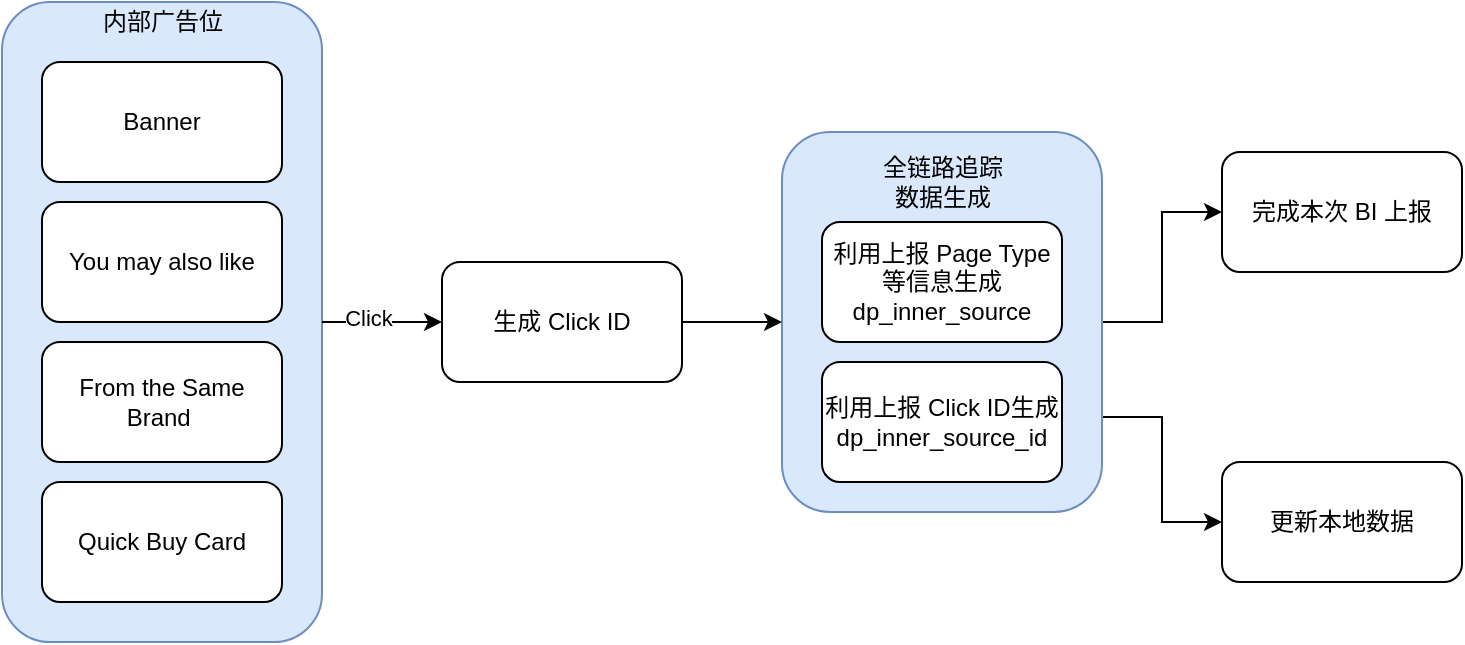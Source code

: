 <mxfile version="15.7.3" type="github" pages="3">
  <diagram id="fbmDc2c7skFAKWhuch0W" name="内部广告位">
    <mxGraphModel dx="895" dy="536" grid="1" gridSize="10" guides="1" tooltips="1" connect="1" arrows="1" fold="1" page="1" pageScale="1" pageWidth="1100" pageHeight="850" background="#ffffff" math="0" shadow="0">
      <root>
        <mxCell id="0" />
        <mxCell id="1" parent="0" />
        <mxCell id="KhVVJyNDleV4a3jd2X6U-8" value="" style="rounded=1;whiteSpace=wrap;html=1;fillColor=#dae8fc;strokeColor=#6c8ebf;" vertex="1" parent="1">
          <mxGeometry x="110" y="120" width="160" height="320" as="geometry" />
        </mxCell>
        <mxCell id="KhVVJyNDleV4a3jd2X6U-19" style="edgeStyle=orthogonalEdgeStyle;rounded=0;orthogonalLoop=1;jettySize=auto;html=1;exitX=1;exitY=0.5;exitDx=0;exitDy=0;" edge="1" parent="1" source="KhVVJyNDleV4a3jd2X6U-14" target="KhVVJyNDleV4a3jd2X6U-18">
          <mxGeometry relative="1" as="geometry" />
        </mxCell>
        <mxCell id="KhVVJyNDleV4a3jd2X6U-21" style="edgeStyle=orthogonalEdgeStyle;rounded=0;orthogonalLoop=1;jettySize=auto;html=1;exitX=1;exitY=0.75;exitDx=0;exitDy=0;entryX=0;entryY=0.5;entryDx=0;entryDy=0;" edge="1" parent="1" source="KhVVJyNDleV4a3jd2X6U-14" target="KhVVJyNDleV4a3jd2X6U-20">
          <mxGeometry relative="1" as="geometry" />
        </mxCell>
        <mxCell id="KhVVJyNDleV4a3jd2X6U-14" value="" style="rounded=1;whiteSpace=wrap;html=1;fillColor=#dae8fc;strokeColor=#6c8ebf;" vertex="1" parent="1">
          <mxGeometry x="500" y="185" width="160" height="190" as="geometry" />
        </mxCell>
        <mxCell id="KhVVJyNDleV4a3jd2X6U-1" value="Banner" style="rounded=1;whiteSpace=wrap;html=1;" vertex="1" parent="1">
          <mxGeometry x="130" y="150" width="120" height="60" as="geometry" />
        </mxCell>
        <mxCell id="KhVVJyNDleV4a3jd2X6U-17" style="edgeStyle=orthogonalEdgeStyle;rounded=0;orthogonalLoop=1;jettySize=auto;html=1;exitX=1;exitY=0.5;exitDx=0;exitDy=0;" edge="1" parent="1" source="KhVVJyNDleV4a3jd2X6U-11" target="KhVVJyNDleV4a3jd2X6U-14">
          <mxGeometry relative="1" as="geometry" />
        </mxCell>
        <mxCell id="KhVVJyNDleV4a3jd2X6U-11" value="生成 Click ID" style="rounded=1;whiteSpace=wrap;html=1;" vertex="1" parent="1">
          <mxGeometry x="330" y="250" width="120" height="60" as="geometry" />
        </mxCell>
        <mxCell id="KhVVJyNDleV4a3jd2X6U-12" value="利用上报 Page Type等信息生成 dp_inner_source" style="rounded=1;whiteSpace=wrap;html=1;" vertex="1" parent="1">
          <mxGeometry x="520" y="230" width="120" height="60" as="geometry" />
        </mxCell>
        <mxCell id="KhVVJyNDleV4a3jd2X6U-18" value="完成本次 BI 上报" style="rounded=1;whiteSpace=wrap;html=1;" vertex="1" parent="1">
          <mxGeometry x="720" y="195" width="120" height="60" as="geometry" />
        </mxCell>
        <mxCell id="KhVVJyNDleV4a3jd2X6U-20" value="更新本地数据" style="rounded=1;whiteSpace=wrap;html=1;" vertex="1" parent="1">
          <mxGeometry x="720" y="350" width="120" height="60" as="geometry" />
        </mxCell>
        <mxCell id="KhVVJyNDleV4a3jd2X6U-13" value="利用上报 Click ID生成 dp_inner_source_id" style="rounded=1;whiteSpace=wrap;html=1;" vertex="1" parent="1">
          <mxGeometry x="520" y="300" width="120" height="60" as="geometry" />
        </mxCell>
        <mxCell id="KhVVJyNDleV4a3jd2X6U-2" value="You may also like" style="rounded=1;whiteSpace=wrap;html=1;" vertex="1" parent="1">
          <mxGeometry x="130" y="220" width="120" height="60" as="geometry" />
        </mxCell>
        <mxCell id="KhVVJyNDleV4a3jd2X6U-3" value="Quick Buy Card" style="rounded=1;whiteSpace=wrap;html=1;" vertex="1" parent="1">
          <mxGeometry x="130" y="360" width="120" height="60" as="geometry" />
        </mxCell>
        <mxCell id="KhVVJyNDleV4a3jd2X6U-4" value="From the Same Brand&amp;nbsp;" style="rounded=1;whiteSpace=wrap;html=1;" vertex="1" parent="1">
          <mxGeometry x="130" y="290" width="120" height="60" as="geometry" />
        </mxCell>
        <mxCell id="KhVVJyNDleV4a3jd2X6U-7" value="" style="endArrow=classic;html=1;rounded=0;" edge="1" parent="1" source="KhVVJyNDleV4a3jd2X6U-8" target="KhVVJyNDleV4a3jd2X6U-11">
          <mxGeometry width="50" height="50" relative="1" as="geometry">
            <mxPoint x="270" y="290" as="sourcePoint" />
            <mxPoint x="360" y="280" as="targetPoint" />
          </mxGeometry>
        </mxCell>
        <mxCell id="KhVVJyNDleV4a3jd2X6U-10" value="Click" style="edgeLabel;html=1;align=center;verticalAlign=middle;resizable=0;points=[];" vertex="1" connectable="0" parent="KhVVJyNDleV4a3jd2X6U-7">
          <mxGeometry x="-0.256" y="2" relative="1" as="geometry">
            <mxPoint as="offset" />
          </mxGeometry>
        </mxCell>
        <mxCell id="KhVVJyNDleV4a3jd2X6U-9" value="内部广告位" style="text;html=1;align=center;verticalAlign=middle;resizable=0;points=[];autosize=1;strokeColor=none;fillColor=none;" vertex="1" parent="1">
          <mxGeometry x="150" y="120" width="80" height="20" as="geometry" />
        </mxCell>
        <mxCell id="KhVVJyNDleV4a3jd2X6U-15" value="全链路追踪&lt;br&gt;数据生成" style="text;html=1;align=center;verticalAlign=middle;resizable=0;points=[];autosize=1;strokeColor=none;fillColor=none;" vertex="1" parent="1">
          <mxGeometry x="540" y="195" width="80" height="30" as="geometry" />
        </mxCell>
      </root>
    </mxGraphModel>
  </diagram>
  <diagram id="LSwHidRuWhuqr8vERY7N" name="外部流量">
    <mxGraphModel dx="1298" dy="777" grid="1" gridSize="10" guides="1" tooltips="1" connect="1" arrows="1" fold="1" page="1" pageScale="1" pageWidth="1100" pageHeight="850" background="#ffffff" math="0" shadow="0">
      <root>
        <mxCell id="btaiyhGsmliu7VPQxBVR-0" />
        <mxCell id="btaiyhGsmliu7VPQxBVR-1" parent="btaiyhGsmliu7VPQxBVR-0" />
        <mxCell id="btaiyhGsmliu7VPQxBVR-16" value="" style="rounded=1;whiteSpace=wrap;html=1;fillColor=#ffe6cc;strokeColor=#d79b00;" vertex="1" parent="btaiyhGsmliu7VPQxBVR-1">
          <mxGeometry x="400" y="210" width="300" height="140" as="geometry" />
        </mxCell>
        <mxCell id="btaiyhGsmliu7VPQxBVR-10" style="edgeStyle=orthogonalEdgeStyle;rounded=0;orthogonalLoop=1;jettySize=auto;html=1;exitX=1;exitY=0.5;exitDx=0;exitDy=0;" edge="1" parent="btaiyhGsmliu7VPQxBVR-1" source="btaiyhGsmliu7VPQxBVR-2" target="btaiyhGsmliu7VPQxBVR-16">
          <mxGeometry relative="1" as="geometry">
            <mxPoint x="410" y="280" as="targetPoint" />
          </mxGeometry>
        </mxCell>
        <mxCell id="btaiyhGsmliu7VPQxBVR-11" value="Navigate&lt;br&gt;dp_from_source=xxx" style="edgeLabel;html=1;align=center;verticalAlign=middle;resizable=0;points=[];" vertex="1" connectable="0" parent="btaiyhGsmliu7VPQxBVR-10">
          <mxGeometry x="-0.251" y="2" relative="1" as="geometry">
            <mxPoint x="9" y="2" as="offset" />
          </mxGeometry>
        </mxCell>
        <mxCell id="btaiyhGsmliu7VPQxBVR-2" value="" style="rounded=1;whiteSpace=wrap;html=1;fillColor=#f8cecc;strokeColor=#b85450;" vertex="1" parent="btaiyhGsmliu7VPQxBVR-1">
          <mxGeometry x="110" y="120" width="160" height="320" as="geometry" />
        </mxCell>
        <mxCell id="btaiyhGsmliu7VPQxBVR-3" value="Shopee Home Page" style="rounded=1;whiteSpace=wrap;html=1;" vertex="1" parent="btaiyhGsmliu7VPQxBVR-1">
          <mxGeometry x="130" y="150" width="120" height="60" as="geometry" />
        </mxCell>
        <mxCell id="btaiyhGsmliu7VPQxBVR-4" value="MP" style="rounded=1;whiteSpace=wrap;html=1;" vertex="1" parent="btaiyhGsmliu7VPQxBVR-1">
          <mxGeometry x="130" y="220" width="120" height="60" as="geometry" />
        </mxCell>
        <mxCell id="btaiyhGsmliu7VPQxBVR-15" style="edgeStyle=orthogonalEdgeStyle;rounded=0;orthogonalLoop=1;jettySize=auto;html=1;exitX=1;exitY=0.5;exitDx=0;exitDy=0;" edge="1" parent="btaiyhGsmliu7VPQxBVR-1" source="btaiyhGsmliu7VPQxBVR-12" target="btaiyhGsmliu7VPQxBVR-14">
          <mxGeometry relative="1" as="geometry" />
        </mxCell>
        <mxCell id="btaiyhGsmliu7VPQxBVR-12" value="dp_from_source 更新" style="rounded=1;whiteSpace=wrap;html=1;" vertex="1" parent="btaiyhGsmliu7VPQxBVR-1">
          <mxGeometry x="415" y="250" width="120" height="60" as="geometry" />
        </mxCell>
        <mxCell id="btaiyhGsmliu7VPQxBVR-14" value="埋点上报携带&lt;br&gt;dp_from_source" style="rounded=1;whiteSpace=wrap;html=1;" vertex="1" parent="btaiyhGsmliu7VPQxBVR-1">
          <mxGeometry x="565" y="250" width="120" height="60" as="geometry" />
        </mxCell>
        <mxCell id="btaiyhGsmliu7VPQxBVR-5" value="Quick Buy Card" style="rounded=1;whiteSpace=wrap;html=1;" vertex="1" parent="btaiyhGsmliu7VPQxBVR-1">
          <mxGeometry x="130" y="360" width="120" height="60" as="geometry" />
        </mxCell>
        <mxCell id="btaiyhGsmliu7VPQxBVR-6" value="Banner" style="rounded=1;whiteSpace=wrap;html=1;" vertex="1" parent="btaiyhGsmliu7VPQxBVR-1">
          <mxGeometry x="130" y="290" width="120" height="60" as="geometry" />
        </mxCell>
        <mxCell id="btaiyhGsmliu7VPQxBVR-8" value="外部流量来源" style="text;html=1;align=center;verticalAlign=middle;resizable=0;points=[];autosize=1;strokeColor=none;fillColor=none;" vertex="1" parent="btaiyhGsmliu7VPQxBVR-1">
          <mxGeometry x="145" y="120" width="90" height="20" as="geometry" />
        </mxCell>
        <mxCell id="btaiyhGsmliu7VPQxBVR-17" value="DP Pages" style="text;html=1;align=center;verticalAlign=middle;resizable=0;points=[];autosize=1;strokeColor=none;fillColor=none;" vertex="1" parent="btaiyhGsmliu7VPQxBVR-1">
          <mxGeometry x="515" y="210" width="70" height="20" as="geometry" />
        </mxCell>
      </root>
    </mxGraphModel>
  </diagram>
  <diagram id="Y4n4bwhq1imgFP3gE7db" name="内部广告位设计">
    <mxGraphModel dx="1442" dy="863" grid="1" gridSize="10" guides="1" tooltips="1" connect="1" arrows="1" fold="1" page="1" pageScale="1" pageWidth="1100" pageHeight="850" background="#ffffff" math="0" shadow="0">
      <root>
        <mxCell id="j8rizecdIicW49Dgr4ce-0" />
        <mxCell id="j8rizecdIicW49Dgr4ce-1" parent="j8rizecdIicW49Dgr4ce-0" />
        <mxCell id="j8rizecdIicW49Dgr4ce-39" style="edgeStyle=orthogonalEdgeStyle;rounded=0;orthogonalLoop=1;jettySize=auto;html=1;exitX=0.25;exitY=1;exitDx=0;exitDy=0;entryX=0.25;entryY=0;entryDx=0;entryDy=0;" edge="1" parent="j8rizecdIicW49Dgr4ce-1" source="j8rizecdIicW49Dgr4ce-34" target="j8rizecdIicW49Dgr4ce-36">
          <mxGeometry relative="1" as="geometry" />
        </mxCell>
        <mxCell id="j8rizecdIicW49Dgr4ce-34" value="H5&amp;nbsp;" style="rounded=1;whiteSpace=wrap;html=1;" vertex="1" parent="j8rizecdIicW49Dgr4ce-1">
          <mxGeometry x="180" y="170" width="120" height="30" as="geometry" />
        </mxCell>
        <mxCell id="j8rizecdIicW49Dgr4ce-40" style="edgeStyle=orthogonalEdgeStyle;rounded=0;orthogonalLoop=1;jettySize=auto;html=1;exitX=0.75;exitY=0;exitDx=0;exitDy=0;entryX=0.75;entryY=1;entryDx=0;entryDy=0;" edge="1" parent="j8rizecdIicW49Dgr4ce-1" source="j8rizecdIicW49Dgr4ce-36" target="j8rizecdIicW49Dgr4ce-34">
          <mxGeometry relative="1" as="geometry" />
        </mxCell>
        <mxCell id="j8rizecdIicW49Dgr4ce-41" style="edgeStyle=orthogonalEdgeStyle;rounded=0;orthogonalLoop=1;jettySize=auto;html=1;exitX=0.25;exitY=1;exitDx=0;exitDy=0;entryX=0.086;entryY=0;entryDx=0;entryDy=0;entryPerimeter=0;" edge="1" parent="j8rizecdIicW49Dgr4ce-1" source="j8rizecdIicW49Dgr4ce-36">
          <mxGeometry relative="1" as="geometry">
            <mxPoint x="210.1" y="340" as="targetPoint" />
          </mxGeometry>
        </mxCell>
        <mxCell id="j8rizecdIicW49Dgr4ce-36" value="Cache 缓存" style="rounded=1;whiteSpace=wrap;html=1;" vertex="1" parent="j8rizecdIicW49Dgr4ce-1">
          <mxGeometry x="180" y="240" width="120" height="60" as="geometry" />
        </mxCell>
        <mxCell id="j8rizecdIicW49Dgr4ce-38" value="Native Bridge &amp;gt; DataStore" style="rounded=1;whiteSpace=wrap;html=1;" vertex="1" parent="j8rizecdIicW49Dgr4ce-1">
          <mxGeometry x="180" y="340" width="350" height="60" as="geometry" />
        </mxCell>
        <mxCell id="j8rizecdIicW49Dgr4ce-42" style="edgeStyle=orthogonalEdgeStyle;rounded=0;orthogonalLoop=1;jettySize=auto;html=1;exitX=0.75;exitY=0;exitDx=0;exitDy=0;entryX=0.75;entryY=1;entryDx=0;entryDy=0;" edge="1" parent="j8rizecdIicW49Dgr4ce-1">
          <mxGeometry relative="1" as="geometry">
            <mxPoint x="270" y="340" as="sourcePoint" />
            <mxPoint x="270" y="300" as="targetPoint" />
            <Array as="points">
              <mxPoint x="270" y="320" />
              <mxPoint x="270" y="320" />
            </Array>
          </mxGeometry>
        </mxCell>
        <mxCell id="j8rizecdIicW49Dgr4ce-43" style="edgeStyle=orthogonalEdgeStyle;rounded=0;orthogonalLoop=1;jettySize=auto;html=1;exitX=0.25;exitY=1;exitDx=0;exitDy=0;entryX=0.25;entryY=0;entryDx=0;entryDy=0;" edge="1" parent="j8rizecdIicW49Dgr4ce-1" source="j8rizecdIicW49Dgr4ce-44" target="j8rizecdIicW49Dgr4ce-47">
          <mxGeometry relative="1" as="geometry" />
        </mxCell>
        <mxCell id="j8rizecdIicW49Dgr4ce-44" value="RN" style="rounded=1;whiteSpace=wrap;html=1;" vertex="1" parent="j8rizecdIicW49Dgr4ce-1">
          <mxGeometry x="410" y="170" width="120" height="30" as="geometry" />
        </mxCell>
        <mxCell id="j8rizecdIicW49Dgr4ce-45" style="edgeStyle=orthogonalEdgeStyle;rounded=0;orthogonalLoop=1;jettySize=auto;html=1;exitX=0.75;exitY=0;exitDx=0;exitDy=0;entryX=0.75;entryY=1;entryDx=0;entryDy=0;" edge="1" parent="j8rizecdIicW49Dgr4ce-1" source="j8rizecdIicW49Dgr4ce-47" target="j8rizecdIicW49Dgr4ce-44">
          <mxGeometry relative="1" as="geometry" />
        </mxCell>
        <mxCell id="j8rizecdIicW49Dgr4ce-46" style="edgeStyle=orthogonalEdgeStyle;rounded=0;orthogonalLoop=1;jettySize=auto;html=1;exitX=0.25;exitY=1;exitDx=0;exitDy=0;entryX=0.086;entryY=0;entryDx=0;entryDy=0;entryPerimeter=0;" edge="1" parent="j8rizecdIicW49Dgr4ce-1" source="j8rizecdIicW49Dgr4ce-47">
          <mxGeometry relative="1" as="geometry">
            <mxPoint x="440.1" y="340" as="targetPoint" />
          </mxGeometry>
        </mxCell>
        <mxCell id="j8rizecdIicW49Dgr4ce-47" value="Cache 缓存" style="rounded=1;whiteSpace=wrap;html=1;" vertex="1" parent="j8rizecdIicW49Dgr4ce-1">
          <mxGeometry x="410" y="240" width="120" height="60" as="geometry" />
        </mxCell>
        <mxCell id="j8rizecdIicW49Dgr4ce-48" style="edgeStyle=orthogonalEdgeStyle;rounded=0;orthogonalLoop=1;jettySize=auto;html=1;exitX=0.75;exitY=0;exitDx=0;exitDy=0;entryX=0.75;entryY=1;entryDx=0;entryDy=0;" edge="1" parent="j8rizecdIicW49Dgr4ce-1">
          <mxGeometry relative="1" as="geometry">
            <mxPoint x="500" y="340" as="sourcePoint" />
            <mxPoint x="500" y="300" as="targetPoint" />
            <Array as="points">
              <mxPoint x="500" y="320" />
              <mxPoint x="500" y="320" />
            </Array>
          </mxGeometry>
        </mxCell>
      </root>
    </mxGraphModel>
  </diagram>
</mxfile>
